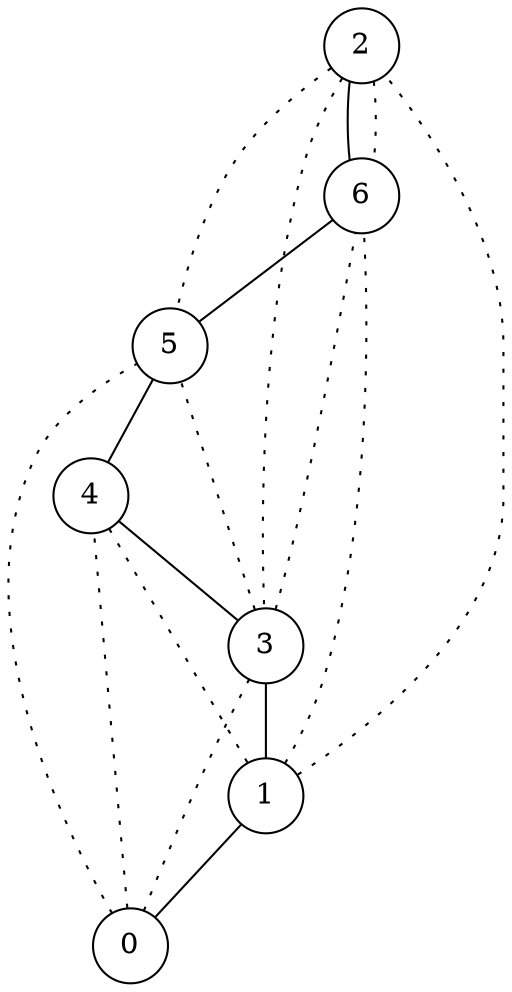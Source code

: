 digraph {
node[shape=circle pin=true]
edge[dir=none ]

/* rankdir=LR; */

/* {rank=same; 2;6;5;4;3;1;0} */

	2->6->5->4->3->1->0

subgraph {
	edge[style=dotted]
	0->3 
	0->4 
	0->5 

	1->2
	1->4
	1->6

	2->3
	2->5
	2->6

	3->5
	3->6
}




}
